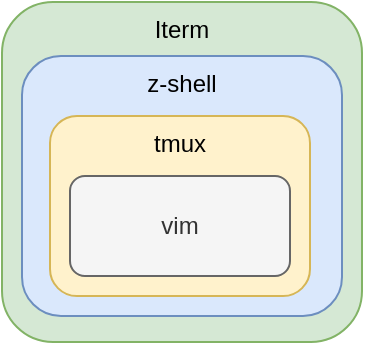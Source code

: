 <mxfile version="24.7.17">
  <diagram name="Page-1" id="-Hkwi-FC19gPOkbm9rSp">
    <mxGraphModel dx="622" dy="468" grid="1" gridSize="10" guides="1" tooltips="1" connect="1" arrows="1" fold="1" page="1" pageScale="1" pageWidth="3300" pageHeight="4681" math="0" shadow="0">
      <root>
        <mxCell id="0" />
        <mxCell id="1" parent="0" />
        <mxCell id="Qeil9IKv2WsQno7xkewY-5" value="Iterm" style="rounded=1;whiteSpace=wrap;html=1;verticalAlign=top;fillColor=#d5e8d4;strokeColor=#82b366;" vertex="1" parent="1">
          <mxGeometry x="306" y="233" width="180" height="170" as="geometry" />
        </mxCell>
        <mxCell id="Qeil9IKv2WsQno7xkewY-6" value="z-shell" style="rounded=1;whiteSpace=wrap;html=1;verticalAlign=top;fillColor=#dae8fc;strokeColor=#6c8ebf;" vertex="1" parent="1">
          <mxGeometry x="316" y="260" width="160" height="130" as="geometry" />
        </mxCell>
        <mxCell id="Qeil9IKv2WsQno7xkewY-7" value="tmux" style="rounded=1;whiteSpace=wrap;html=1;verticalAlign=top;fillColor=#fff2cc;strokeColor=#d6b656;" vertex="1" parent="1">
          <mxGeometry x="330" y="290" width="130" height="90" as="geometry" />
        </mxCell>
        <mxCell id="Qeil9IKv2WsQno7xkewY-8" value="vim" style="rounded=1;whiteSpace=wrap;html=1;fillColor=#f5f5f5;fontColor=#333333;strokeColor=#666666;" vertex="1" parent="1">
          <mxGeometry x="340" y="320" width="110" height="50" as="geometry" />
        </mxCell>
      </root>
    </mxGraphModel>
  </diagram>
</mxfile>
